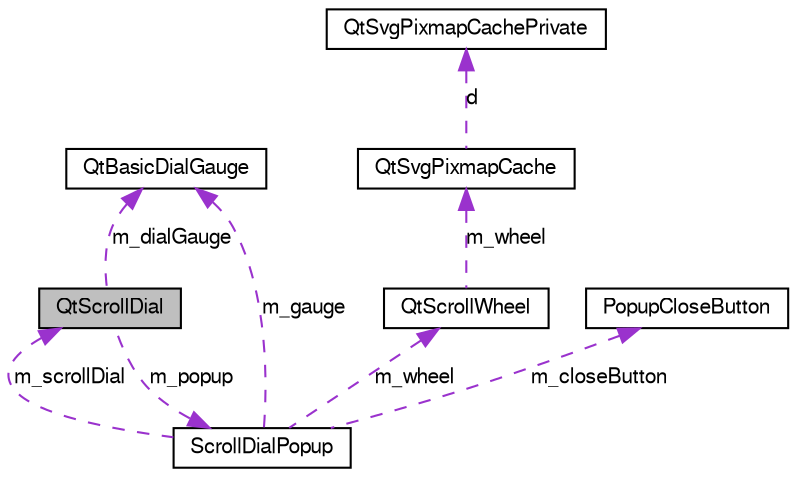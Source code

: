 digraph G
{
  edge [fontname="FreeSans",fontsize="10",labelfontname="FreeSans",labelfontsize="10"];
  node [fontname="FreeSans",fontsize="10",shape=record];
  Node1 [label="QtScrollDial",height=0.2,width=0.4,color="black", fillcolor="grey75", style="filled" fontcolor="black"];
  Node2 -> Node1 [dir=back,color="darkorchid3",fontsize="10",style="dashed",label="m_dialGauge",fontname="FreeSans"];
  Node2 [label="QtBasicDialGauge",height=0.2,width=0.4,color="black", fillcolor="white", style="filled",URL="$classQtBasicDialGauge.html",tooltip="The QtBasicDialGauge class provides a basic dial gauge with SVG graphics."];
  Node3 -> Node1 [dir=back,color="darkorchid3",fontsize="10",style="dashed",label="m_popup",fontname="FreeSans"];
  Node3 [label="ScrollDialPopup",height=0.2,width=0.4,color="black", fillcolor="white", style="filled",URL="$classScrollDialPopup.html",tooltip="The ScrollDialPopup is a private class of QtScrollDial."];
  Node2 -> Node3 [dir=back,color="darkorchid3",fontsize="10",style="dashed",label="m_gauge",fontname="FreeSans"];
  Node4 -> Node3 [dir=back,color="darkorchid3",fontsize="10",style="dashed",label="m_wheel",fontname="FreeSans"];
  Node4 [label="QtScrollWheel",height=0.2,width=0.4,color="black", fillcolor="white", style="filled",URL="$classQtScrollWheel.html",tooltip="The QtScrollWheel class provides a scroll wheel to set values."];
  Node5 -> Node4 [dir=back,color="darkorchid3",fontsize="10",style="dashed",label="m_wheel",fontname="FreeSans"];
  Node5 [label="QtSvgPixmapCache",height=0.2,width=0.4,color="black", fillcolor="white", style="filled",URL="$classQtSvgPixmapCache.html"];
  Node6 -> Node5 [dir=back,color="darkorchid3",fontsize="10",style="dashed",label="d",fontname="FreeSans"];
  Node6 [label="QtSvgPixmapCachePrivate",height=0.2,width=0.4,color="black", fillcolor="white", style="filled",URL="$classQtSvgPixmapCachePrivate.html"];
  Node7 -> Node3 [dir=back,color="darkorchid3",fontsize="10",style="dashed",label="m_closeButton",fontname="FreeSans"];
  Node7 [label="PopupCloseButton",height=0.2,width=0.4,color="black", fillcolor="white", style="filled",URL="$classPopupCloseButton.html",tooltip="Private class used in ScrollDialPopup."];
  Node1 -> Node3 [dir=back,color="darkorchid3",fontsize="10",style="dashed",label="m_scrollDial",fontname="FreeSans"];
}
